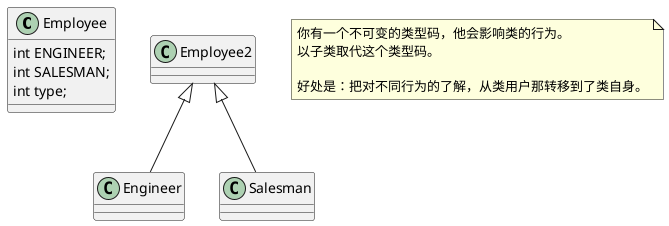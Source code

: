 @startuml

class Employee {
    int ENGINEER;
    int SALESMAN;
    int type;
}

Employee2 <|-- Engineer
Employee2 <|-- Salesman


note as N1
  你有一个不可变的类型码，他会影响类的行为。
  以子类取代这个类型码。

  好处是：把对不同行为的了解，从类用户那转移到了类自身。
end note


@enduml